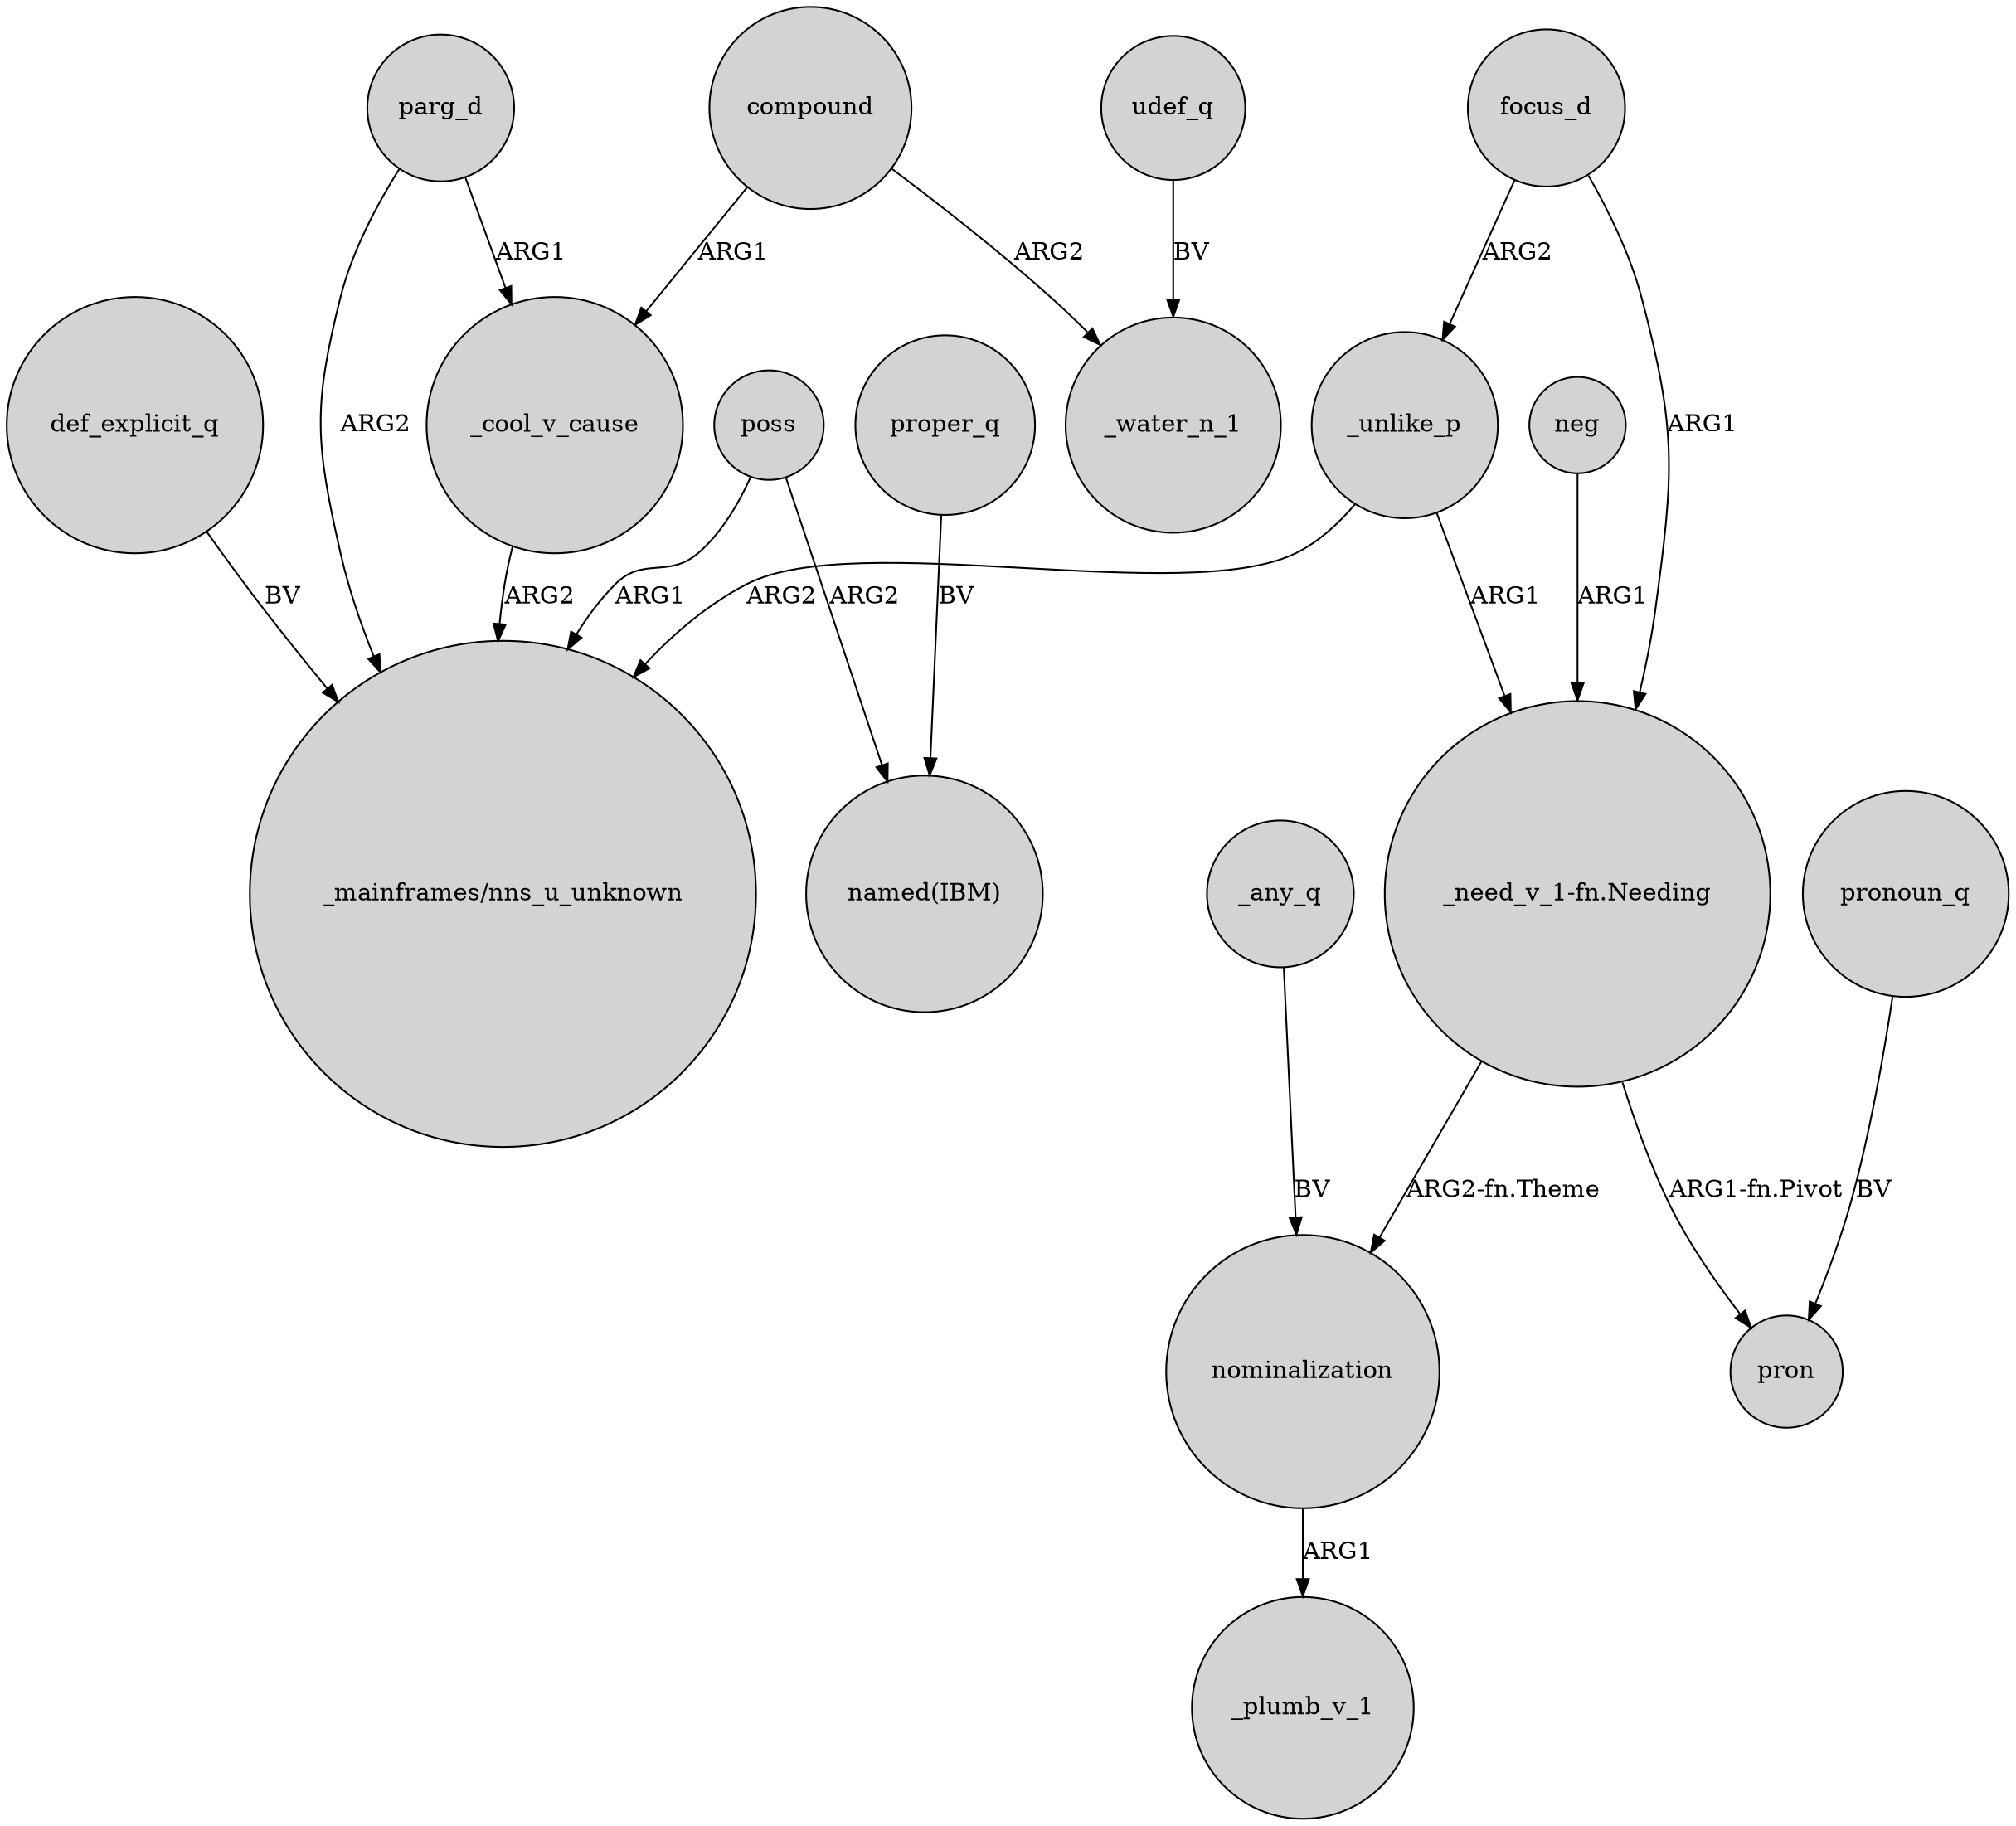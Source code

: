 digraph {
	node [shape=circle style=filled]
	parg_d -> _cool_v_cause [label=ARG1]
	poss -> "_mainframes/nns_u_unknown" [label=ARG1]
	_cool_v_cause -> "_mainframes/nns_u_unknown" [label=ARG2]
	compound -> _water_n_1 [label=ARG2]
	proper_q -> "named(IBM)" [label=BV]
	_any_q -> nominalization [label=BV]
	nominalization -> _plumb_v_1 [label=ARG1]
	"_need_v_1-fn.Needing" -> nominalization [label="ARG2-fn.Theme"]
	focus_d -> "_need_v_1-fn.Needing" [label=ARG1]
	pronoun_q -> pron [label=BV]
	_unlike_p -> "_mainframes/nns_u_unknown" [label=ARG2]
	udef_q -> _water_n_1 [label=BV]
	_unlike_p -> "_need_v_1-fn.Needing" [label=ARG1]
	"_need_v_1-fn.Needing" -> pron [label="ARG1-fn.Pivot"]
	def_explicit_q -> "_mainframes/nns_u_unknown" [label=BV]
	poss -> "named(IBM)" [label=ARG2]
	focus_d -> _unlike_p [label=ARG2]
	compound -> _cool_v_cause [label=ARG1]
	parg_d -> "_mainframes/nns_u_unknown" [label=ARG2]
	neg -> "_need_v_1-fn.Needing" [label=ARG1]
}
